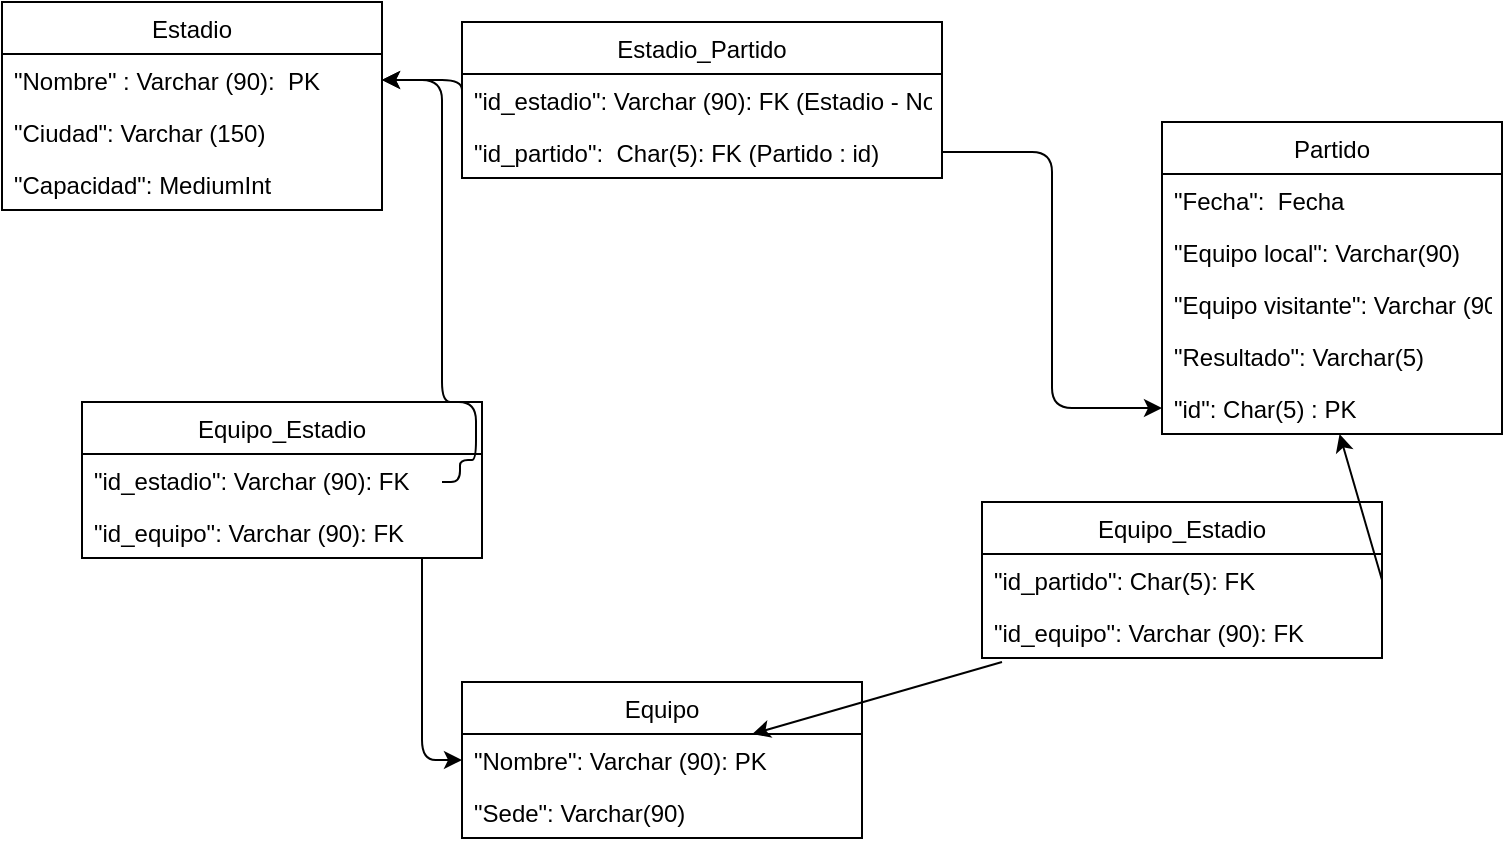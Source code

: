 <mxfile>
    <diagram id="iu3O4Hn_qiAFGWOfCz6J" name="Página-1">
        <mxGraphModel dx="1444" dy="559" grid="1" gridSize="10" guides="1" tooltips="1" connect="1" arrows="1" fold="1" page="1" pageScale="1" pageWidth="827" pageHeight="1169" math="0" shadow="0">
            <root>
                <mxCell id="0"/>
                <mxCell id="1" parent="0"/>
                <mxCell id="16" value="Estadio" style="swimlane;fontStyle=0;childLayout=stackLayout;horizontal=1;startSize=26;fillColor=none;horizontalStack=0;resizeParent=1;resizeParentMax=0;resizeLast=0;collapsible=1;marginBottom=0;" vertex="1" parent="1">
                    <mxGeometry x="60" y="80" width="190" height="104" as="geometry"/>
                </mxCell>
                <mxCell id="17" value="&quot;Nombre&quot; : Varchar (90):  PK" style="text;strokeColor=none;fillColor=none;align=left;verticalAlign=top;spacingLeft=4;spacingRight=4;overflow=hidden;rotatable=0;points=[[0,0.5],[1,0.5]];portConstraint=eastwest;" vertex="1" parent="16">
                    <mxGeometry y="26" width="190" height="26" as="geometry"/>
                </mxCell>
                <mxCell id="18" value="&quot;Ciudad&quot;: Varchar (150)" style="text;strokeColor=none;fillColor=none;align=left;verticalAlign=top;spacingLeft=4;spacingRight=4;overflow=hidden;rotatable=0;points=[[0,0.5],[1,0.5]];portConstraint=eastwest;" vertex="1" parent="16">
                    <mxGeometry y="52" width="190" height="26" as="geometry"/>
                </mxCell>
                <mxCell id="19" value="&quot;Capacidad&quot;: MediumInt" style="text;strokeColor=none;fillColor=none;align=left;verticalAlign=top;spacingLeft=4;spacingRight=4;overflow=hidden;rotatable=0;points=[[0,0.5],[1,0.5]];portConstraint=eastwest;" vertex="1" parent="16">
                    <mxGeometry y="78" width="190" height="26" as="geometry"/>
                </mxCell>
                <mxCell id="20" value="Partido" style="swimlane;fontStyle=0;childLayout=stackLayout;horizontal=1;startSize=26;fillColor=none;horizontalStack=0;resizeParent=1;resizeParentMax=0;resizeLast=0;collapsible=1;marginBottom=0;" vertex="1" parent="1">
                    <mxGeometry x="640" y="140" width="170" height="156" as="geometry"/>
                </mxCell>
                <mxCell id="21" value="&quot;Fecha&quot;:  Fecha" style="text;strokeColor=none;fillColor=none;align=left;verticalAlign=top;spacingLeft=4;spacingRight=4;overflow=hidden;rotatable=0;points=[[0,0.5],[1,0.5]];portConstraint=eastwest;" vertex="1" parent="20">
                    <mxGeometry y="26" width="170" height="26" as="geometry"/>
                </mxCell>
                <mxCell id="22" value="&quot;Equipo local&quot;: Varchar(90)" style="text;strokeColor=none;fillColor=none;align=left;verticalAlign=top;spacingLeft=4;spacingRight=4;overflow=hidden;rotatable=0;points=[[0,0.5],[1,0.5]];portConstraint=eastwest;" vertex="1" parent="20">
                    <mxGeometry y="52" width="170" height="26" as="geometry"/>
                </mxCell>
                <mxCell id="23" value="&quot;Equipo visitante&quot;: Varchar (90)" style="text;strokeColor=none;fillColor=none;align=left;verticalAlign=top;spacingLeft=4;spacingRight=4;overflow=hidden;rotatable=0;points=[[0,0.5],[1,0.5]];portConstraint=eastwest;" vertex="1" parent="20">
                    <mxGeometry y="78" width="170" height="26" as="geometry"/>
                </mxCell>
                <mxCell id="29" value="&quot;Resultado&quot;: Varchar(5)" style="text;strokeColor=none;fillColor=none;align=left;verticalAlign=top;spacingLeft=4;spacingRight=4;overflow=hidden;rotatable=0;points=[[0,0.5],[1,0.5]];portConstraint=eastwest;" vertex="1" parent="20">
                    <mxGeometry y="104" width="170" height="26" as="geometry"/>
                </mxCell>
                <mxCell id="30" value="&quot;id&quot;: Char(5) : PK" style="text;strokeColor=none;fillColor=none;align=left;verticalAlign=top;spacingLeft=4;spacingRight=4;overflow=hidden;rotatable=0;points=[[0,0.5],[1,0.5]];portConstraint=eastwest;" vertex="1" parent="20">
                    <mxGeometry y="130" width="170" height="26" as="geometry"/>
                </mxCell>
                <mxCell id="24" value="Equipo" style="swimlane;fontStyle=0;childLayout=stackLayout;horizontal=1;startSize=26;fillColor=none;horizontalStack=0;resizeParent=1;resizeParentMax=0;resizeLast=0;collapsible=1;marginBottom=0;" vertex="1" parent="1">
                    <mxGeometry x="290" y="420" width="200" height="78" as="geometry"/>
                </mxCell>
                <mxCell id="25" value="&quot;Nombre&quot;: Varchar (90): PK" style="text;strokeColor=none;fillColor=none;align=left;verticalAlign=top;spacingLeft=4;spacingRight=4;overflow=hidden;rotatable=0;points=[[0,0.5],[1,0.5]];portConstraint=eastwest;" vertex="1" parent="24">
                    <mxGeometry y="26" width="200" height="26" as="geometry"/>
                </mxCell>
                <mxCell id="26" value="&quot;Sede&quot;: Varchar(90)" style="text;strokeColor=none;fillColor=none;align=left;verticalAlign=top;spacingLeft=4;spacingRight=4;overflow=hidden;rotatable=0;points=[[0,0.5],[1,0.5]];portConstraint=eastwest;" vertex="1" parent="24">
                    <mxGeometry y="52" width="200" height="26" as="geometry"/>
                </mxCell>
                <mxCell id="31" value="Estadio_Partido" style="swimlane;fontStyle=0;childLayout=stackLayout;horizontal=1;startSize=26;fillColor=none;horizontalStack=0;resizeParent=1;resizeParentMax=0;resizeLast=0;collapsible=1;marginBottom=0;" vertex="1" parent="1">
                    <mxGeometry x="290" y="90" width="240" height="78" as="geometry"/>
                </mxCell>
                <mxCell id="32" value="&quot;id_estadio&quot;: Varchar (90): FK (Estadio - Nombre)" style="text;strokeColor=none;fillColor=none;align=left;verticalAlign=top;spacingLeft=4;spacingRight=4;overflow=hidden;rotatable=0;points=[[0,0.5],[1,0.5]];portConstraint=eastwest;" vertex="1" parent="31">
                    <mxGeometry y="26" width="240" height="26" as="geometry"/>
                </mxCell>
                <mxCell id="33" value="&quot;id_partido&quot;:  Char(5): FK (Partido : id)" style="text;strokeColor=none;fillColor=none;align=left;verticalAlign=top;spacingLeft=4;spacingRight=4;overflow=hidden;rotatable=0;points=[[0,0.5],[1,0.5]];portConstraint=eastwest;" vertex="1" parent="31">
                    <mxGeometry y="52" width="240" height="26" as="geometry"/>
                </mxCell>
                <mxCell id="35" value="" style="edgeStyle=elbowEdgeStyle;elbow=vertical;endArrow=classic;html=1;entryX=1;entryY=0.5;entryDx=0;entryDy=0;exitX=0;exitY=0.5;exitDx=0;exitDy=0;" edge="1" parent="1" source="32" target="17">
                    <mxGeometry width="50" height="50" relative="1" as="geometry">
                        <mxPoint x="440" y="310" as="sourcePoint"/>
                        <mxPoint x="490" y="260" as="targetPoint"/>
                        <Array as="points">
                            <mxPoint x="290" y="119"/>
                        </Array>
                    </mxGeometry>
                </mxCell>
                <mxCell id="37" value="" style="edgeStyle=elbowEdgeStyle;elbow=horizontal;endArrow=classic;html=1;entryX=0;entryY=0.5;entryDx=0;entryDy=0;" edge="1" parent="1" source="33" target="30">
                    <mxGeometry width="50" height="50" relative="1" as="geometry">
                        <mxPoint x="440" y="310" as="sourcePoint"/>
                        <mxPoint x="490" y="260" as="targetPoint"/>
                    </mxGeometry>
                </mxCell>
                <mxCell id="42" value="Equipo_Estadio" style="swimlane;fontStyle=0;childLayout=stackLayout;horizontal=1;startSize=26;fillColor=none;horizontalStack=0;resizeParent=1;resizeParentMax=0;resizeLast=0;collapsible=1;marginBottom=0;" vertex="1" parent="1">
                    <mxGeometry x="100" y="280" width="200" height="78" as="geometry"/>
                </mxCell>
                <mxCell id="43" value="&quot;id_estadio&quot;: Varchar (90): FK " style="text;strokeColor=none;fillColor=none;align=left;verticalAlign=top;spacingLeft=4;spacingRight=4;overflow=hidden;rotatable=0;points=[[0,0.5],[1,0.5]];portConstraint=eastwest;" vertex="1" parent="42">
                    <mxGeometry y="26" width="200" height="26" as="geometry"/>
                </mxCell>
                <mxCell id="44" value="&quot;id_equipo&quot;: Varchar (90): FK" style="text;strokeColor=none;fillColor=none;align=left;verticalAlign=top;spacingLeft=4;spacingRight=4;overflow=hidden;rotatable=0;points=[[0,0.5],[1,0.5]];portConstraint=eastwest;" vertex="1" parent="42">
                    <mxGeometry y="52" width="200" height="26" as="geometry"/>
                </mxCell>
                <mxCell id="45" value="" style="edgeStyle=segmentEdgeStyle;endArrow=classic;html=1;" edge="1" parent="1" target="17">
                    <mxGeometry width="50" height="50" relative="1" as="geometry">
                        <mxPoint x="280" y="320" as="sourcePoint"/>
                        <mxPoint x="20" y="120" as="targetPoint"/>
                        <Array as="points">
                            <mxPoint x="289" y="309"/>
                            <mxPoint x="297" y="309"/>
                            <mxPoint x="297" y="280"/>
                            <mxPoint x="280" y="280"/>
                            <mxPoint x="280" y="119"/>
                        </Array>
                    </mxGeometry>
                </mxCell>
                <mxCell id="46" value="" style="edgeStyle=segmentEdgeStyle;endArrow=classic;html=1;" edge="1" parent="1" source="44" target="25">
                    <mxGeometry width="50" height="50" relative="1" as="geometry">
                        <mxPoint x="440" y="310" as="sourcePoint"/>
                        <mxPoint x="490" y="260" as="targetPoint"/>
                        <Array as="points">
                            <mxPoint x="270" y="459"/>
                        </Array>
                    </mxGeometry>
                </mxCell>
                <mxCell id="48" value="Equipo_Estadio" style="swimlane;fontStyle=0;childLayout=stackLayout;horizontal=1;startSize=26;fillColor=none;horizontalStack=0;resizeParent=1;resizeParentMax=0;resizeLast=0;collapsible=1;marginBottom=0;" vertex="1" parent="1">
                    <mxGeometry x="550" y="330" width="200" height="78" as="geometry"/>
                </mxCell>
                <mxCell id="49" value="&quot;id_partido&quot;: Char(5): FK " style="text;strokeColor=none;fillColor=none;align=left;verticalAlign=top;spacingLeft=4;spacingRight=4;overflow=hidden;rotatable=0;points=[[0,0.5],[1,0.5]];portConstraint=eastwest;" vertex="1" parent="48">
                    <mxGeometry y="26" width="200" height="26" as="geometry"/>
                </mxCell>
                <mxCell id="50" value="&quot;id_equipo&quot;: Varchar (90): FK" style="text;strokeColor=none;fillColor=none;align=left;verticalAlign=top;spacingLeft=4;spacingRight=4;overflow=hidden;rotatable=0;points=[[0,0.5],[1,0.5]];portConstraint=eastwest;" vertex="1" parent="48">
                    <mxGeometry y="52" width="200" height="26" as="geometry"/>
                </mxCell>
                <mxCell id="52" style="edgeStyle=none;html=1;exitX=1;exitY=0.5;exitDx=0;exitDy=0;" edge="1" parent="1" source="49" target="30">
                    <mxGeometry relative="1" as="geometry"/>
                </mxCell>
                <mxCell id="53" style="edgeStyle=none;html=1;exitX=0.05;exitY=1.077;exitDx=0;exitDy=0;exitPerimeter=0;" edge="1" parent="1" source="50" target="25">
                    <mxGeometry relative="1" as="geometry">
                        <mxPoint x="760" y="379" as="sourcePoint"/>
                        <mxPoint x="738.779" y="306" as="targetPoint"/>
                    </mxGeometry>
                </mxCell>
            </root>
        </mxGraphModel>
    </diagram>
</mxfile>
